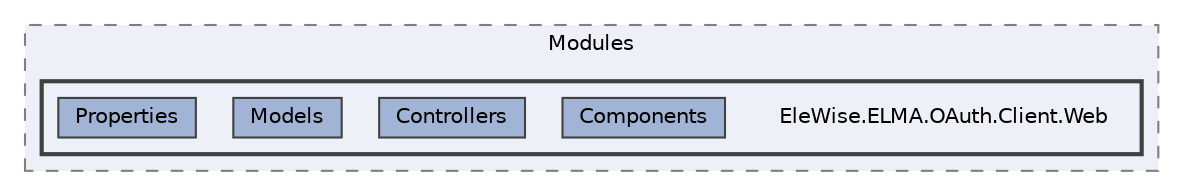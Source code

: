 digraph "Web/Modules/EleWise.ELMA.OAuth.Client.Web"
{
 // LATEX_PDF_SIZE
  bgcolor="transparent";
  edge [fontname=Helvetica,fontsize=10,labelfontname=Helvetica,labelfontsize=10];
  node [fontname=Helvetica,fontsize=10,shape=box,height=0.2,width=0.4];
  compound=true
  subgraph clusterdir_7ee4616d7792420b09aab8c4c7e23d47 {
    graph [ bgcolor="#edf0f7", pencolor="grey50", label="Modules", fontname=Helvetica,fontsize=10 style="filled,dashed", URL="dir_7ee4616d7792420b09aab8c4c7e23d47.html",tooltip=""]
  subgraph clusterdir_a068d0d826152de48e8a6d00872b877b {
    graph [ bgcolor="#edf0f7", pencolor="grey25", label="", fontname=Helvetica,fontsize=10 style="filled,bold", URL="dir_a068d0d826152de48e8a6d00872b877b.html",tooltip=""]
    dir_a068d0d826152de48e8a6d00872b877b [shape=plaintext, label="EleWise.ELMA.OAuth.Client.Web"];
  dir_c9edb2bd19611ef8958222ec60178f70 [label="Components", fillcolor="#a2b4d6", color="grey25", style="filled", URL="dir_c9edb2bd19611ef8958222ec60178f70.html",tooltip=""];
  dir_c250fa9d29c4f3afe213d7401c22ef75 [label="Controllers", fillcolor="#a2b4d6", color="grey25", style="filled", URL="dir_c250fa9d29c4f3afe213d7401c22ef75.html",tooltip=""];
  dir_4ebaac6872a3a43ab0cba1f4d908448f [label="Models", fillcolor="#a2b4d6", color="grey25", style="filled", URL="dir_4ebaac6872a3a43ab0cba1f4d908448f.html",tooltip=""];
  dir_08a3157c0aecd34888641b5774e957bb [label="Properties", fillcolor="#a2b4d6", color="grey25", style="filled", URL="dir_08a3157c0aecd34888641b5774e957bb.html",tooltip=""];
  }
  }
}
